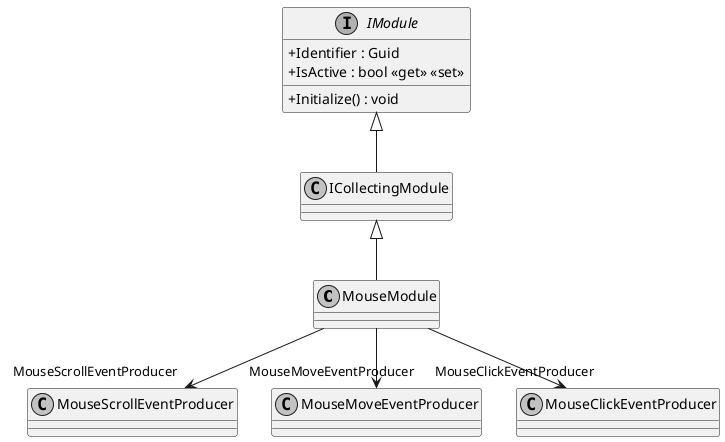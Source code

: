 @startuml
skinparam monochrome true
skinparam ClassAttributeIconSize 0
class MouseModule {
}
interface IModule {
    + Identifier : Guid
    + IsActive : bool <<get>> <<set>>
    + Initialize() : void
}
IModule <|-- ICollectingModule
ICollectingModule <|-- MouseModule
MouseModule --> "  MouseScrollEventProducer" MouseScrollEventProducer
MouseModule --> " MouseMoveEventProducer " MouseMoveEventProducer
MouseModule --> "   MouseClickEventProducer" MouseClickEventProducer
@enduml
